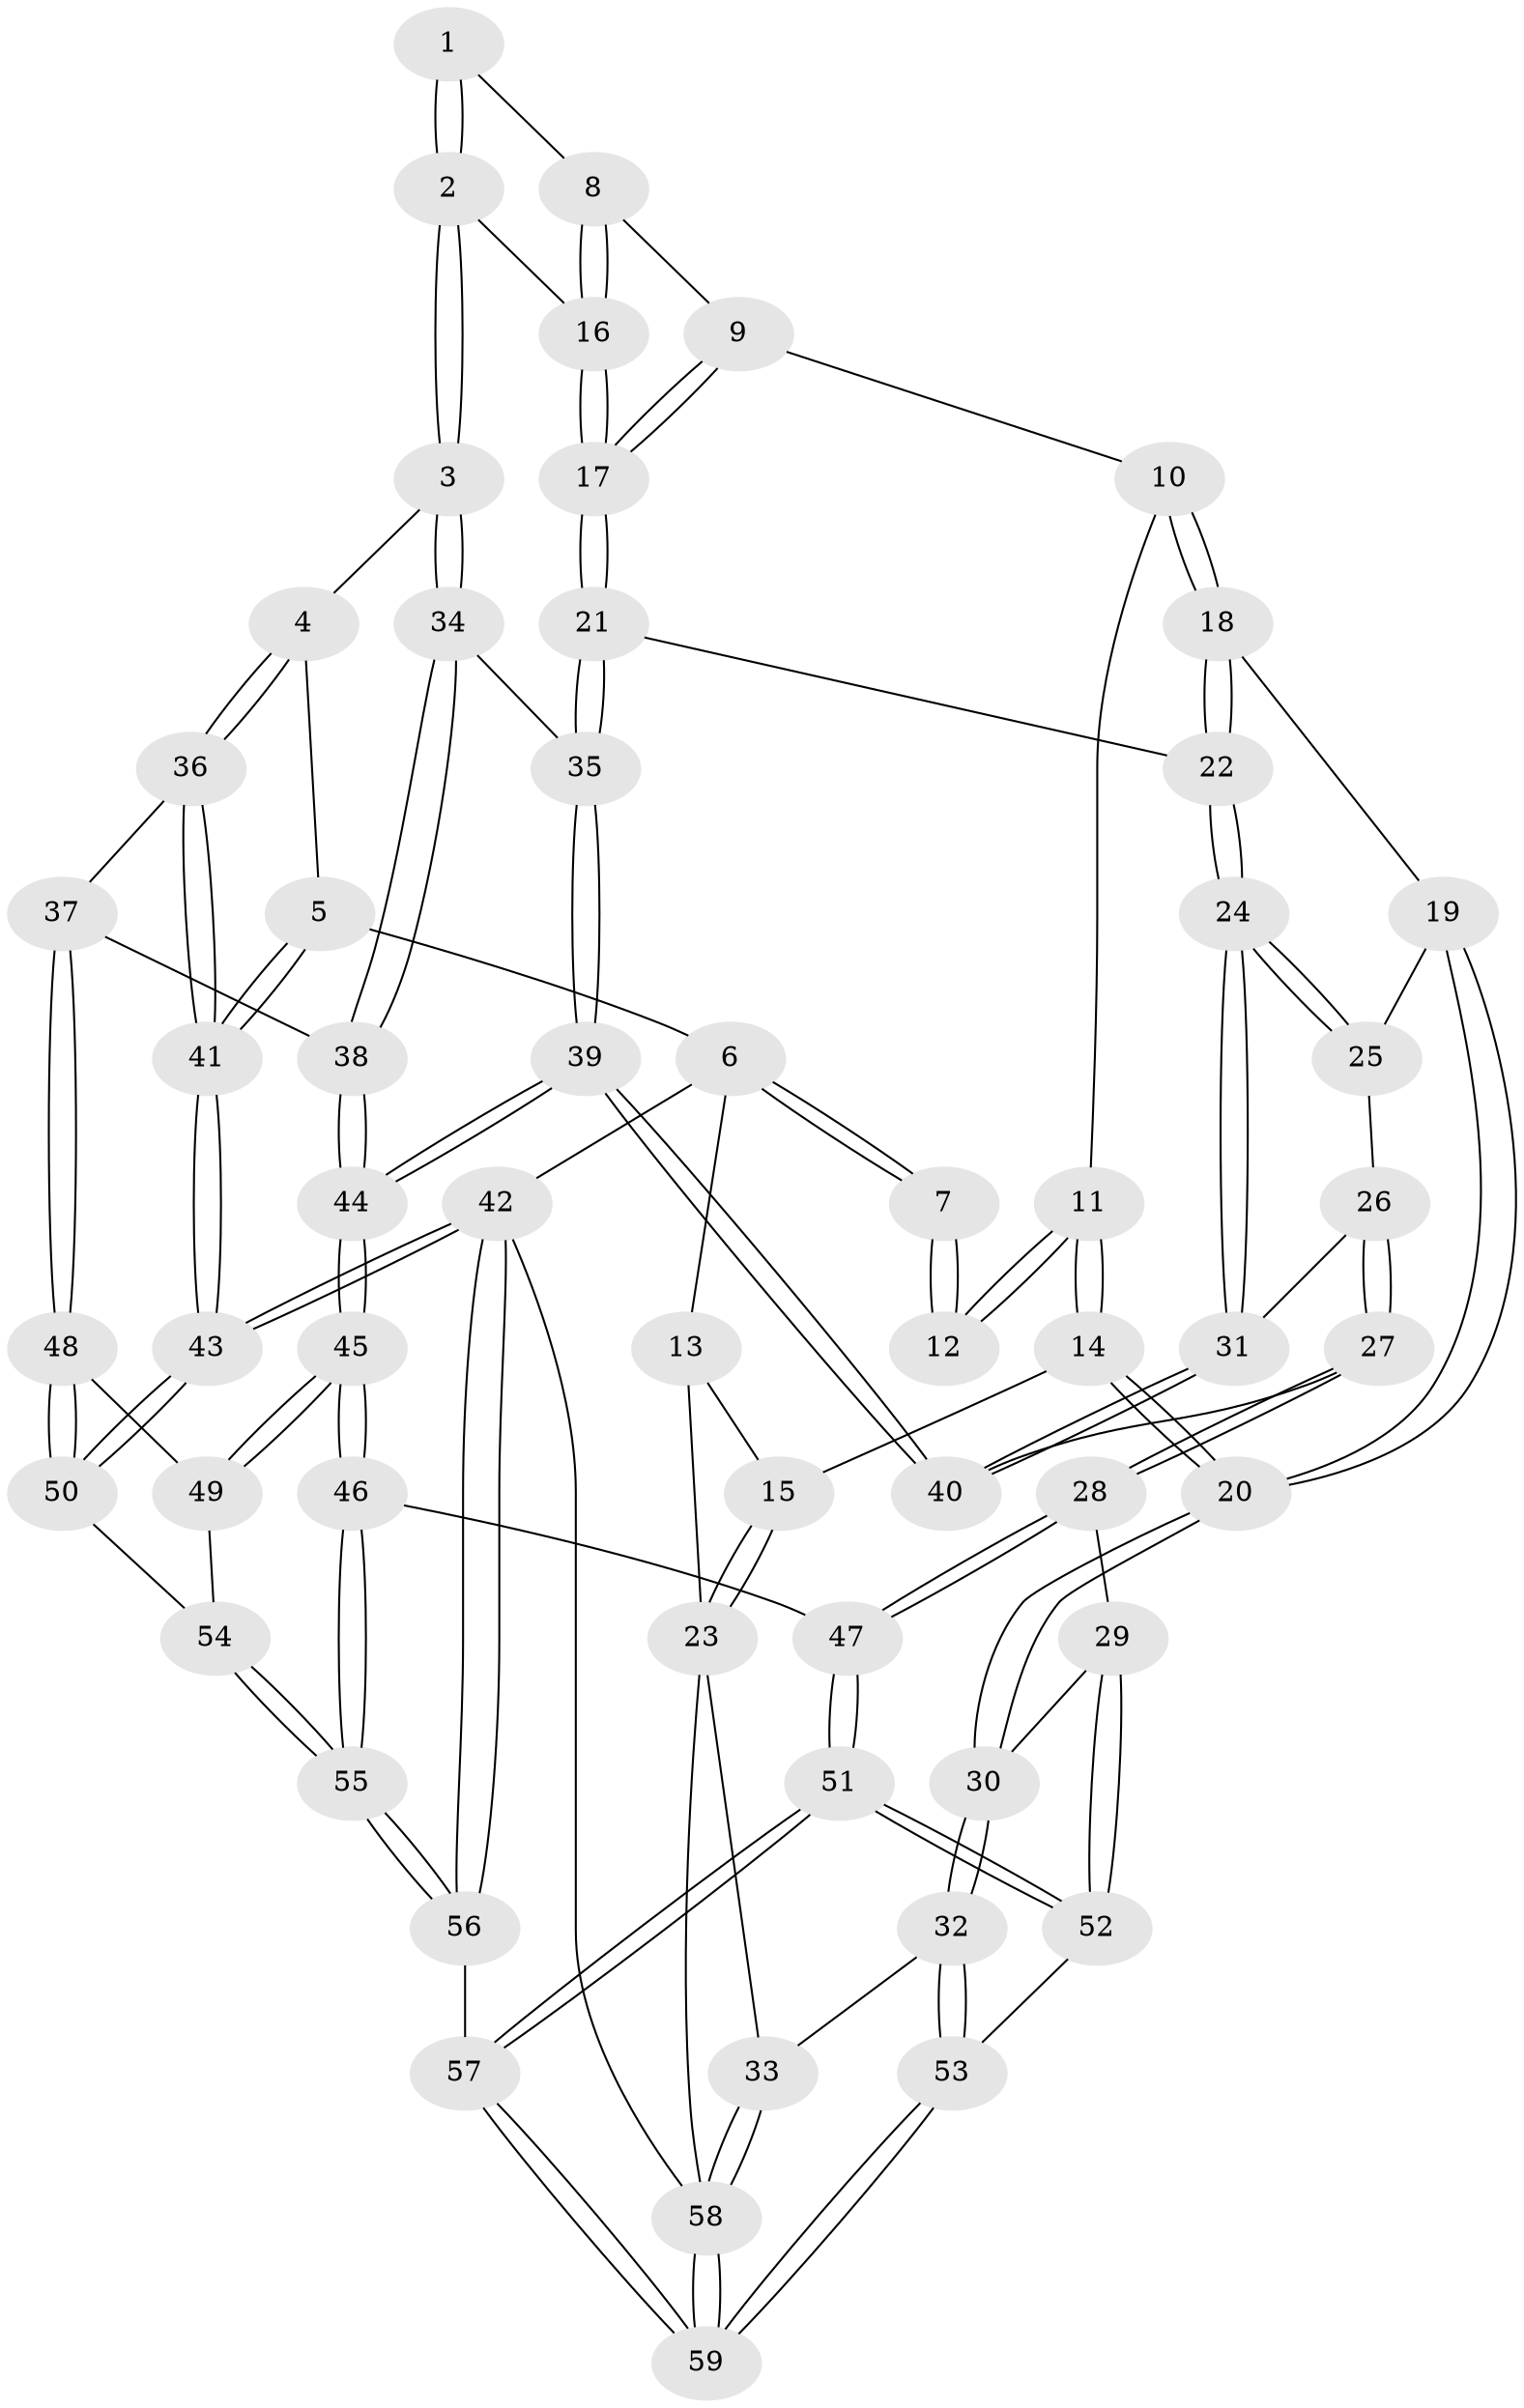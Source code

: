 // Generated by graph-tools (version 1.1) at 2025/17/03/09/25 04:17:21]
// undirected, 59 vertices, 144 edges
graph export_dot {
graph [start="1"]
  node [color=gray90,style=filled];
  1 [pos="+0.5278636560966548+0"];
  2 [pos="+0.7912231697503171+0.24060123881375595"];
  3 [pos="+0.885435737077725+0.2196511405139522"];
  4 [pos="+1+0.12897309873030233"];
  5 [pos="+1+0.032064419136416826"];
  6 [pos="+1+0"];
  7 [pos="+0.50898384505795+0"];
  8 [pos="+0.5265576801119983+0.08615288390491677"];
  9 [pos="+0.42996880227539624+0.17108207814354667"];
  10 [pos="+0.35400776449767196+0.183004797185826"];
  11 [pos="+0.281801486031578+0.14070408744724142"];
  12 [pos="+0.3067605026719487+0"];
  13 [pos="+0.0906641508929226+0"];
  14 [pos="+0.11384642805334096+0.26810766138835745"];
  15 [pos="+0.07434405426757713+0.2619887686597529"];
  16 [pos="+0.6932622387721716+0.282940636919674"];
  17 [pos="+0.6703198432884803+0.30193264815165155"];
  18 [pos="+0.4030002364924715+0.3011760301733439"];
  19 [pos="+0.33662075871296826+0.38825096417607535"];
  20 [pos="+0.19951771746418379+0.40478512194258137"];
  21 [pos="+0.6302177160252406+0.35414731107340763"];
  22 [pos="+0.585751473208646+0.3714498633527481"];
  23 [pos="+0+0.2850326594030705"];
  24 [pos="+0.5487283189951464+0.4124420426662412"];
  25 [pos="+0.34603763101619156+0.3978879179754337"];
  26 [pos="+0.3512202591967349+0.4060750212938473"];
  27 [pos="+0.41241479966162453+0.597630062849616"];
  28 [pos="+0.28182350963544056+0.6578377931285004"];
  29 [pos="+0.24035733596639489+0.6711573125554832"];
  30 [pos="+0.19917151111204967+0.6636689499119137"];
  31 [pos="+0.5025323990291023+0.47671254944767194"];
  32 [pos="+0.12537066134885355+0.6971114521117739"];
  33 [pos="+0+0.7154561812870402"];
  34 [pos="+0.810845037219315+0.6241324948758012"];
  35 [pos="+0.6676459036903101+0.46927624248950234"];
  36 [pos="+0.9141962895538867+0.6143806244633108"];
  37 [pos="+0.8354968787333712+0.6546986661305523"];
  38 [pos="+0.8181635854630597+0.6458645516050172"];
  39 [pos="+0.576953458239269+0.6748901154474449"];
  40 [pos="+0.4446715789103816+0.5911430892929891"];
  41 [pos="+1+0.6213142226476905"];
  42 [pos="+1+1"];
  43 [pos="+1+1"];
  44 [pos="+0.6119880050451577+0.7199201047867211"];
  45 [pos="+0.5953410430877173+0.8109737049793914"];
  46 [pos="+0.5784881893544324+0.8419468339249822"];
  47 [pos="+0.5782811390952591+0.8421509125931769"];
  48 [pos="+0.8925100815913155+0.7996131793359192"];
  49 [pos="+0.740751988488798+0.8404338084826811"];
  50 [pos="+0.9088514598881408+0.8197223332839415"];
  51 [pos="+0.49434711868610204+0.9549718271175393"];
  52 [pos="+0.35598349891980835+0.8530612841959797"];
  53 [pos="+0.196682379361093+1"];
  54 [pos="+0.7556589689852021+0.917934990306478"];
  55 [pos="+0.7401030860764982+0.9486553728533581"];
  56 [pos="+0.8563239948435493+1"];
  57 [pos="+0.48713544927762215+1"];
  58 [pos="+0+1"];
  59 [pos="+0.17204592608491162+1"];
  1 -- 2;
  1 -- 2;
  1 -- 8;
  2 -- 3;
  2 -- 3;
  2 -- 16;
  3 -- 4;
  3 -- 34;
  3 -- 34;
  4 -- 5;
  4 -- 36;
  4 -- 36;
  5 -- 6;
  5 -- 41;
  5 -- 41;
  6 -- 7;
  6 -- 7;
  6 -- 13;
  6 -- 42;
  7 -- 12;
  7 -- 12;
  8 -- 9;
  8 -- 16;
  8 -- 16;
  9 -- 10;
  9 -- 17;
  9 -- 17;
  10 -- 11;
  10 -- 18;
  10 -- 18;
  11 -- 12;
  11 -- 12;
  11 -- 14;
  11 -- 14;
  13 -- 15;
  13 -- 23;
  14 -- 15;
  14 -- 20;
  14 -- 20;
  15 -- 23;
  15 -- 23;
  16 -- 17;
  16 -- 17;
  17 -- 21;
  17 -- 21;
  18 -- 19;
  18 -- 22;
  18 -- 22;
  19 -- 20;
  19 -- 20;
  19 -- 25;
  20 -- 30;
  20 -- 30;
  21 -- 22;
  21 -- 35;
  21 -- 35;
  22 -- 24;
  22 -- 24;
  23 -- 33;
  23 -- 58;
  24 -- 25;
  24 -- 25;
  24 -- 31;
  24 -- 31;
  25 -- 26;
  26 -- 27;
  26 -- 27;
  26 -- 31;
  27 -- 28;
  27 -- 28;
  27 -- 40;
  28 -- 29;
  28 -- 47;
  28 -- 47;
  29 -- 30;
  29 -- 52;
  29 -- 52;
  30 -- 32;
  30 -- 32;
  31 -- 40;
  31 -- 40;
  32 -- 33;
  32 -- 53;
  32 -- 53;
  33 -- 58;
  33 -- 58;
  34 -- 35;
  34 -- 38;
  34 -- 38;
  35 -- 39;
  35 -- 39;
  36 -- 37;
  36 -- 41;
  36 -- 41;
  37 -- 38;
  37 -- 48;
  37 -- 48;
  38 -- 44;
  38 -- 44;
  39 -- 40;
  39 -- 40;
  39 -- 44;
  39 -- 44;
  41 -- 43;
  41 -- 43;
  42 -- 43;
  42 -- 43;
  42 -- 56;
  42 -- 56;
  42 -- 58;
  43 -- 50;
  43 -- 50;
  44 -- 45;
  44 -- 45;
  45 -- 46;
  45 -- 46;
  45 -- 49;
  45 -- 49;
  46 -- 47;
  46 -- 55;
  46 -- 55;
  47 -- 51;
  47 -- 51;
  48 -- 49;
  48 -- 50;
  48 -- 50;
  49 -- 54;
  50 -- 54;
  51 -- 52;
  51 -- 52;
  51 -- 57;
  51 -- 57;
  52 -- 53;
  53 -- 59;
  53 -- 59;
  54 -- 55;
  54 -- 55;
  55 -- 56;
  55 -- 56;
  56 -- 57;
  57 -- 59;
  57 -- 59;
  58 -- 59;
  58 -- 59;
}
